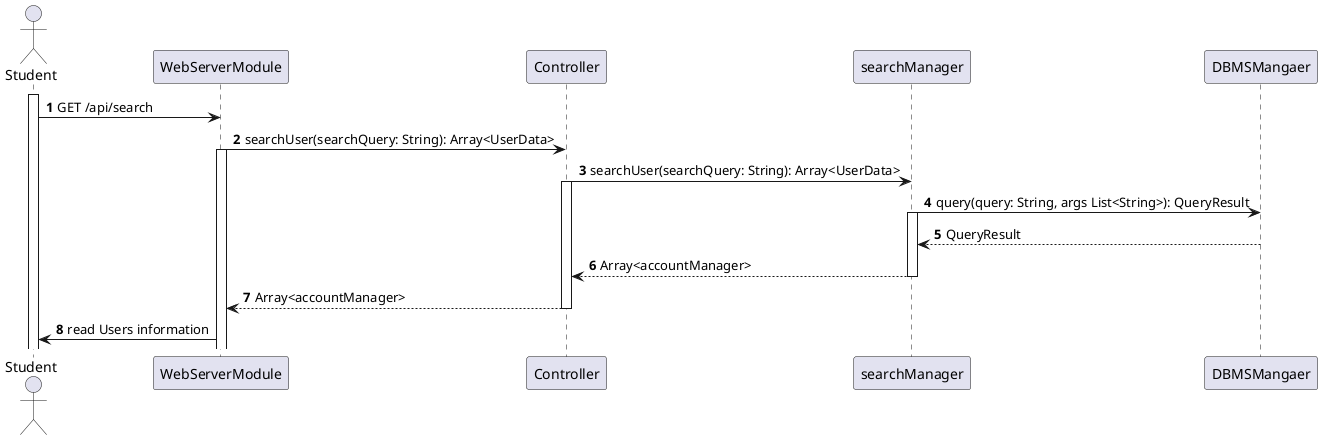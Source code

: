 @startuml

autonumber
actor Student as U
participant searchManager as SM
participant WebServerModule as WS
participant Controller as C
participant searchMangaer as SM
participant DBMSMangaer as DBMS

activate U
U->WS: GET /api/search
WS->C: searchUser(searchQuery: String): Array<UserData>
activate WS 
C->SM: searchUser(searchQuery: String): Array<UserData>
activate C
SM->DBMS: query(query: String, args List<String>): QueryResult
activate SM
DBMS-->SM: QueryResult
SM-->C: Array<accountManager>
deactivate SM
C-->WS:Array<accountManager>
deactivate C
WS->U: read Users information



@enduml